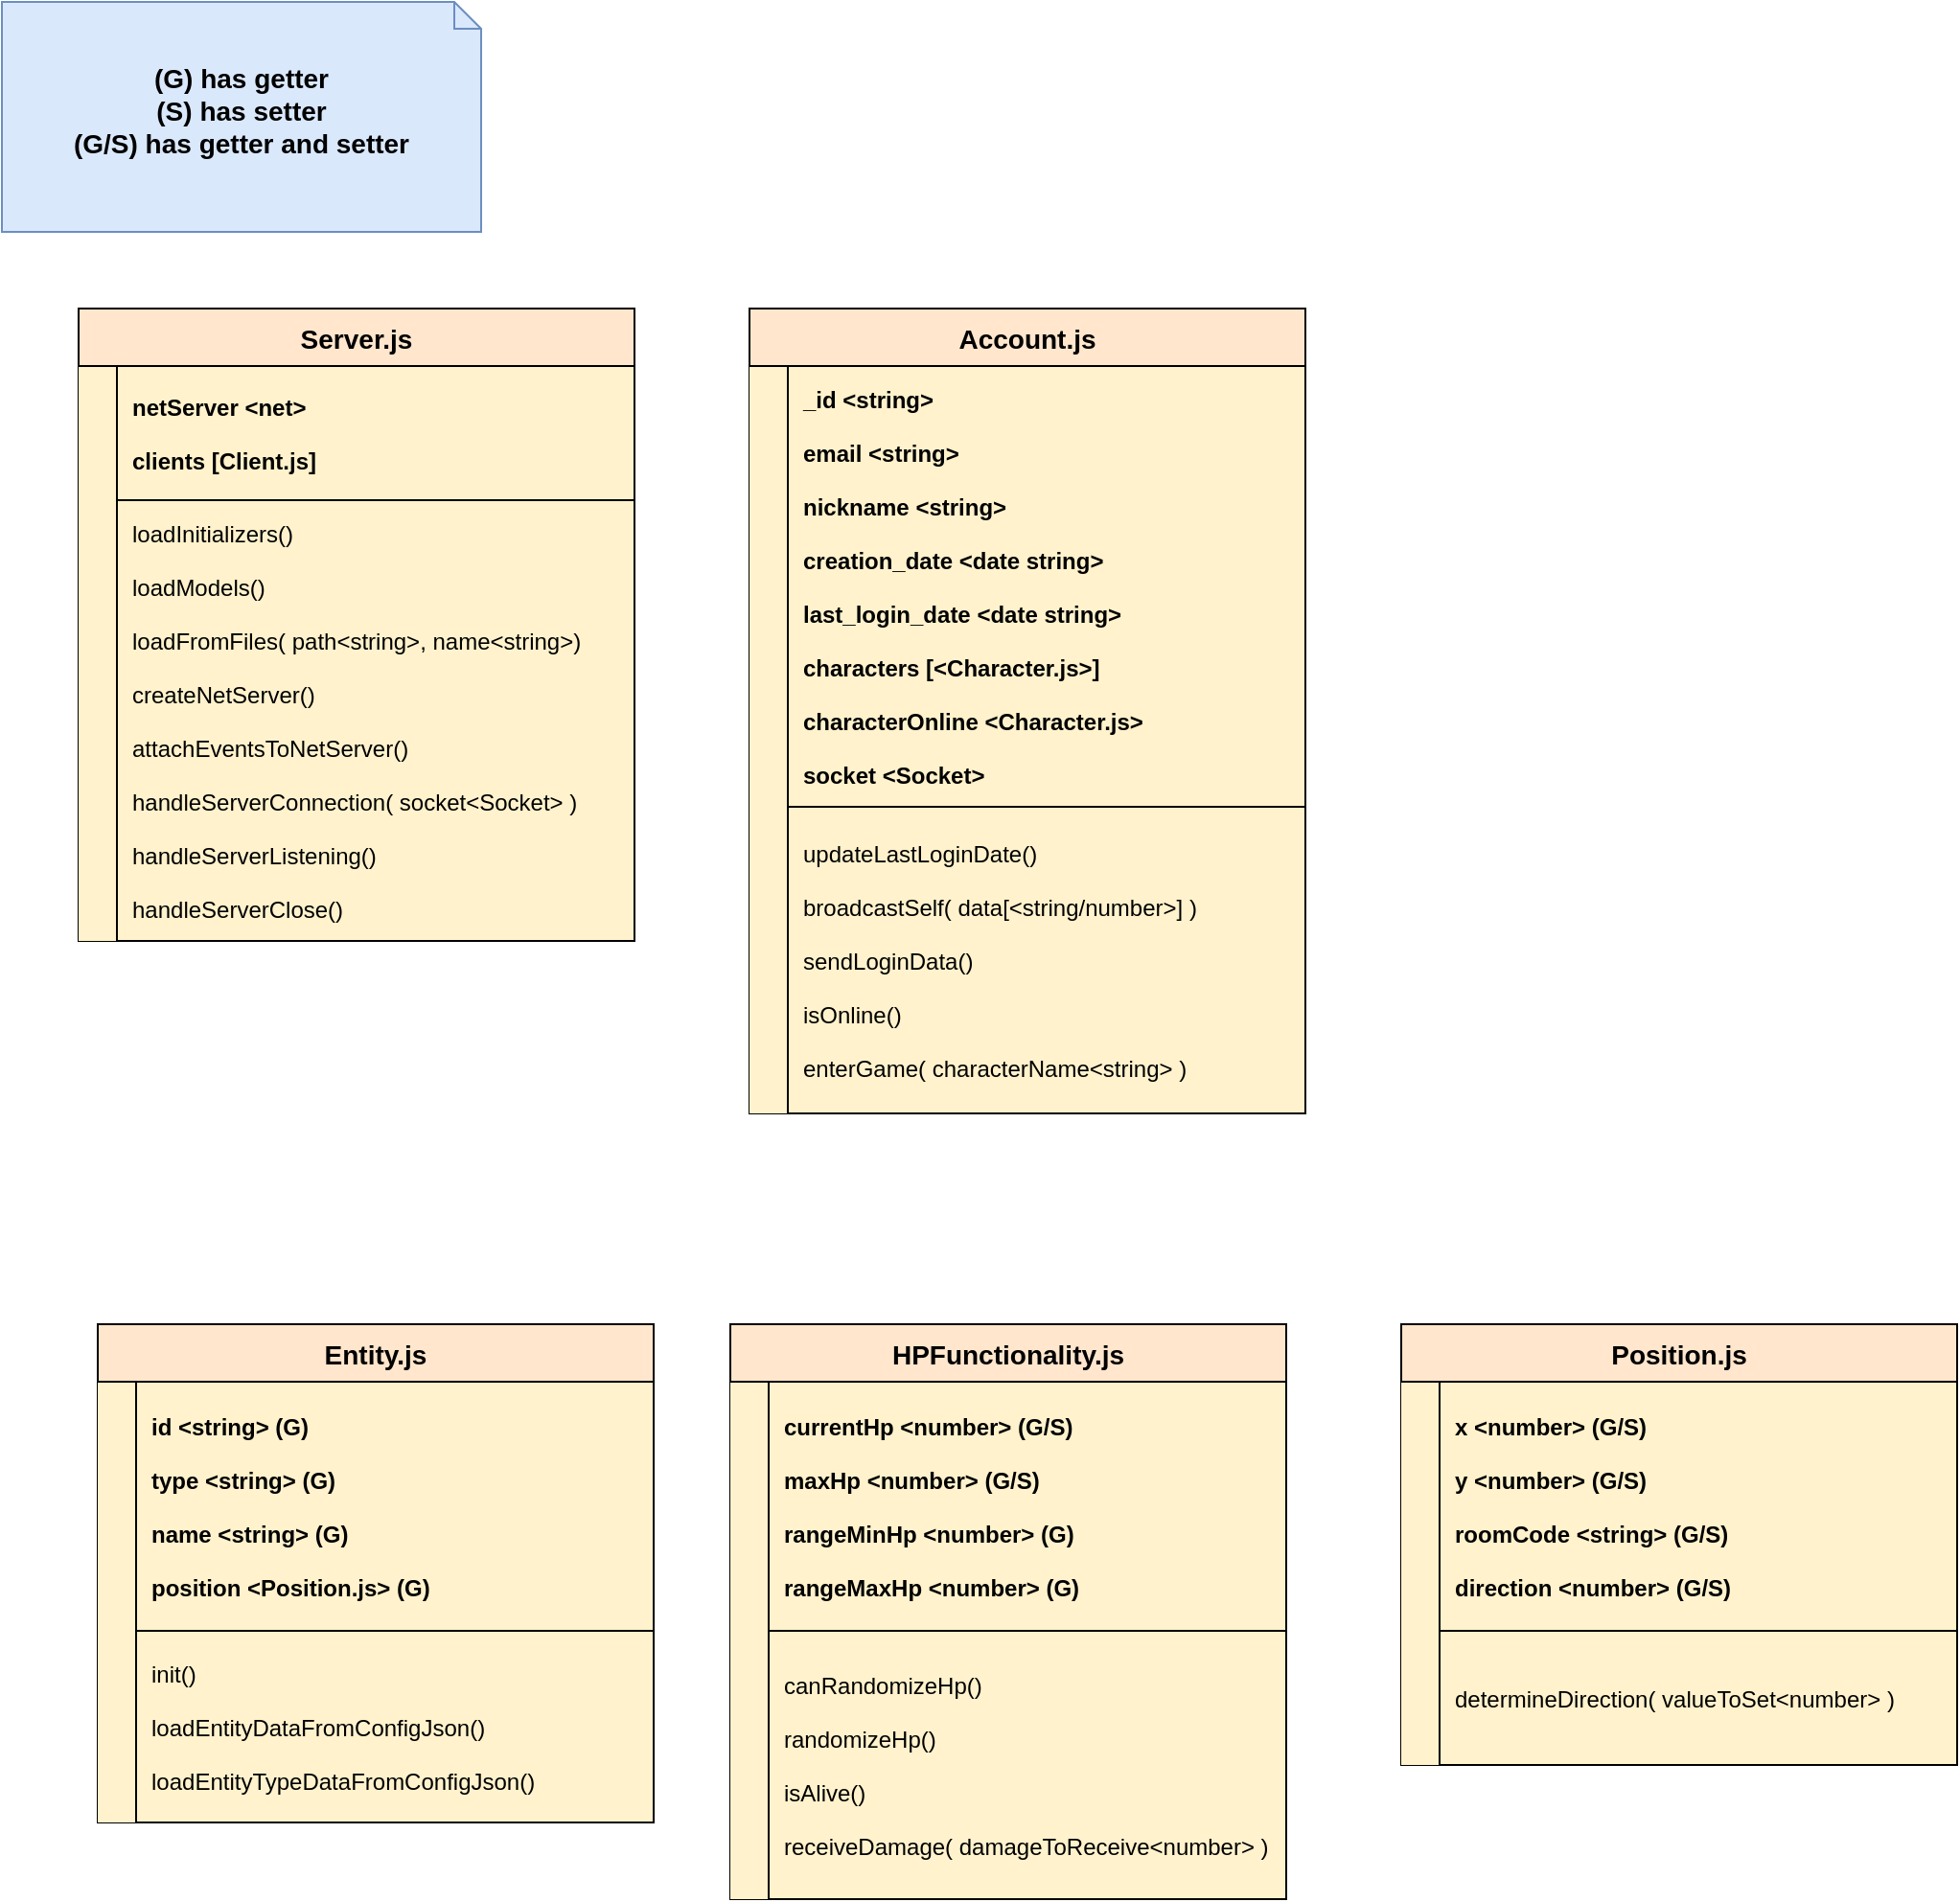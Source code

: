 <mxfile version="13.6.9" type="github">
  <diagram id="R2lEEEUBdFMjLlhIrx00" name="Page-1">
    <mxGraphModel dx="1185" dy="1770" grid="1" gridSize="10" guides="1" tooltips="1" connect="1" arrows="1" fold="1" page="1" pageScale="1" pageWidth="850" pageHeight="1100" math="0" shadow="0" extFonts="Permanent Marker^https://fonts.googleapis.com/css?family=Permanent+Marker">
      <root>
        <mxCell id="0" />
        <mxCell id="1" parent="0" />
        <mxCell id="RPHHAUqXZ-JlrHhD7i_y-42" value="(G) has getter&lt;br&gt;(S) has setter&lt;br&gt;(G/S) has getter and setter" style="shape=note;whiteSpace=wrap;html=1;size=14;verticalAlign=middle;align=center;spacingTop=-6;strokeColor=#6c8ebf;fillColor=#dae8fc;fontSize=14;fontStyle=1;fontColor=#000000;" parent="1" vertex="1">
          <mxGeometry x="40" y="-1050" width="250" height="120" as="geometry" />
        </mxCell>
        <mxCell id="RPHHAUqXZ-JlrHhD7i_y-13" value="Account.js" style="shape=table;startSize=30;container=1;collapsible=1;childLayout=tableLayout;fixedRows=1;rowLines=0;fontStyle=1;align=center;resizeLast=1;fillColor=#ffe6cc;fontSize=14;fontColor=#000000;strokeColor=#000000;" parent="1" vertex="1">
          <mxGeometry x="430" y="-890" width="290" height="420" as="geometry">
            <mxRectangle x="40" y="80" width="80" height="30" as="alternateBounds" />
          </mxGeometry>
        </mxCell>
        <mxCell id="RPHHAUqXZ-JlrHhD7i_y-14" value="" style="shape=partialRectangle;collapsible=0;dropTarget=0;pointerEvents=0;fillColor=none;points=[[0,0.5],[1,0.5]];portConstraint=eastwest;top=0;left=0;right=0;bottom=1;" parent="RPHHAUqXZ-JlrHhD7i_y-13" vertex="1">
          <mxGeometry y="30" width="290" height="230" as="geometry" />
        </mxCell>
        <mxCell id="RPHHAUqXZ-JlrHhD7i_y-15" value="" style="shape=partialRectangle;overflow=hidden;connectable=0;fillColor=#fff2cc;top=1;left=0;bottom=0;right=0;fontStyle=1;strokeColor=#000000;" parent="RPHHAUqXZ-JlrHhD7i_y-14" vertex="1">
          <mxGeometry width="20" height="230" as="geometry" />
        </mxCell>
        <mxCell id="RPHHAUqXZ-JlrHhD7i_y-16" value="_id &lt;string&gt;&#xa;&#xa;email &lt;string&gt;&#xa;&#xa;nickname &lt;string&gt;&#xa;&#xa;creation_date &lt;date string&gt;&#xa;&#xa;last_login_date &lt;date string&gt;&#xa;&#xa;characters [&lt;Character.js&gt;]&#xa;&#xa;characterOnline &lt;Character.js&gt;&#xa;&#xa;socket &lt;Socket&gt;" style="shape=partialRectangle;overflow=hidden;connectable=0;fillColor=#fff2cc;top=1;left=1;bottom=1;right=1;align=left;spacingLeft=6;fontStyle=1;fontColor=#000000;strokeColor=#000000;" parent="RPHHAUqXZ-JlrHhD7i_y-14" vertex="1">
          <mxGeometry x="20" width="270" height="230" as="geometry" />
        </mxCell>
        <mxCell id="RPHHAUqXZ-JlrHhD7i_y-17" value="" style="shape=partialRectangle;collapsible=0;dropTarget=0;pointerEvents=0;fillColor=none;points=[[0,0.5],[1,0.5]];portConstraint=eastwest;top=0;left=0;right=0;bottom=0;" parent="RPHHAUqXZ-JlrHhD7i_y-13" vertex="1">
          <mxGeometry y="260" width="290" height="160" as="geometry" />
        </mxCell>
        <mxCell id="RPHHAUqXZ-JlrHhD7i_y-18" value="" style="shape=partialRectangle;overflow=hidden;connectable=0;fillColor=#fff2cc;top=0;left=0;bottom=0;right=0;" parent="RPHHAUqXZ-JlrHhD7i_y-17" vertex="1">
          <mxGeometry width="20" height="160" as="geometry" />
        </mxCell>
        <mxCell id="RPHHAUqXZ-JlrHhD7i_y-19" value="updateLastLoginDate()&#xa;&#xa;broadcastSelf( data[&lt;string/number&gt;] )&#xa;&#xa;sendLoginData()&#xa;&#xa;isOnline()&#xa;&#xa;enterGame( characterName&lt;string&gt; )" style="shape=partialRectangle;overflow=hidden;connectable=0;fillColor=#fff2cc;top=1;left=1;bottom=1;right=1;align=left;spacingLeft=6;fontColor=#000000;strokeColor=#000000;" parent="RPHHAUqXZ-JlrHhD7i_y-17" vertex="1">
          <mxGeometry x="20" width="270" height="160" as="geometry" />
        </mxCell>
        <mxCell id="C-vyLk0tnHw3VtMMgP7b-23" value="Server.js" style="shape=table;startSize=30;container=1;collapsible=1;childLayout=tableLayout;fixedRows=1;rowLines=0;fontStyle=1;align=center;resizeLast=1;fillColor=#ffe6cc;fontSize=14;fontColor=#000000;strokeColor=#000000;" parent="1" vertex="1">
          <mxGeometry x="80" y="-890" width="290" height="330" as="geometry">
            <mxRectangle x="40" y="80" width="80" height="30" as="alternateBounds" />
          </mxGeometry>
        </mxCell>
        <mxCell id="C-vyLk0tnHw3VtMMgP7b-24" value="" style="shape=partialRectangle;collapsible=0;dropTarget=0;pointerEvents=0;fillColor=none;points=[[0,0.5],[1,0.5]];portConstraint=eastwest;top=0;left=0;right=0;bottom=1;" parent="C-vyLk0tnHw3VtMMgP7b-23" vertex="1">
          <mxGeometry y="30" width="290" height="70" as="geometry" />
        </mxCell>
        <mxCell id="C-vyLk0tnHw3VtMMgP7b-25" value="" style="shape=partialRectangle;overflow=hidden;connectable=0;fillColor=#fff2cc;top=1;left=0;bottom=0;right=0;fontStyle=1;strokeColor=#000000;" parent="C-vyLk0tnHw3VtMMgP7b-24" vertex="1">
          <mxGeometry width="20" height="70" as="geometry" />
        </mxCell>
        <mxCell id="C-vyLk0tnHw3VtMMgP7b-26" value="netServer &lt;net&gt;&#xa;&#xa;clients [Client.js]" style="shape=partialRectangle;overflow=hidden;connectable=0;fillColor=#fff2cc;top=1;left=1;bottom=1;right=1;align=left;spacingLeft=6;fontStyle=1;fontColor=#000000;strokeColor=#000000;" parent="C-vyLk0tnHw3VtMMgP7b-24" vertex="1">
          <mxGeometry x="20" width="270" height="70" as="geometry" />
        </mxCell>
        <mxCell id="C-vyLk0tnHw3VtMMgP7b-27" value="" style="shape=partialRectangle;collapsible=0;dropTarget=0;pointerEvents=0;fillColor=none;points=[[0,0.5],[1,0.5]];portConstraint=eastwest;top=0;left=0;right=0;bottom=0;" parent="C-vyLk0tnHw3VtMMgP7b-23" vertex="1">
          <mxGeometry y="100" width="290" height="230" as="geometry" />
        </mxCell>
        <mxCell id="C-vyLk0tnHw3VtMMgP7b-28" value="" style="shape=partialRectangle;overflow=hidden;connectable=0;fillColor=#fff2cc;top=0;left=0;bottom=0;right=0;" parent="C-vyLk0tnHw3VtMMgP7b-27" vertex="1">
          <mxGeometry width="20" height="230" as="geometry" />
        </mxCell>
        <mxCell id="C-vyLk0tnHw3VtMMgP7b-29" value="loadInitializers()&#xa;&#xa;loadModels()&#xa;&#xa;loadFromFiles( path&lt;string&gt;, name&lt;string&gt;)&#xa;&#xa;createNetServer()&#xa;&#xa;attachEventsToNetServer()&#xa;&#xa;handleServerConnection( socket&lt;Socket&gt; )&#xa;&#xa;handleServerListening()&#xa;&#xa;handleServerClose()" style="shape=partialRectangle;overflow=hidden;connectable=0;fillColor=#fff2cc;top=1;left=1;bottom=1;right=1;align=left;spacingLeft=6;fontColor=#000000;strokeColor=#000000;" parent="C-vyLk0tnHw3VtMMgP7b-27" vertex="1">
          <mxGeometry x="20" width="270" height="230" as="geometry" />
        </mxCell>
        <mxCell id="RPHHAUqXZ-JlrHhD7i_y-27" value="Entity.js" style="shape=table;startSize=30;container=1;collapsible=1;childLayout=tableLayout;fixedRows=1;rowLines=0;fontStyle=1;align=center;resizeLast=1;fillColor=#ffe6cc;fontSize=14;strokeColor=#000000;fontColor=#000000;" parent="1" vertex="1">
          <mxGeometry x="90" y="-360" width="290" height="260" as="geometry">
            <mxRectangle x="40" y="80" width="80" height="30" as="alternateBounds" />
          </mxGeometry>
        </mxCell>
        <mxCell id="RPHHAUqXZ-JlrHhD7i_y-28" value="" style="shape=partialRectangle;collapsible=0;dropTarget=0;pointerEvents=0;fillColor=none;points=[[0,0.5],[1,0.5]];portConstraint=eastwest;top=0;left=0;right=0;bottom=1;" parent="RPHHAUqXZ-JlrHhD7i_y-27" vertex="1">
          <mxGeometry y="30" width="290" height="130" as="geometry" />
        </mxCell>
        <mxCell id="RPHHAUqXZ-JlrHhD7i_y-29" value="" style="shape=partialRectangle;overflow=hidden;connectable=0;fillColor=#fff2cc;top=1;left=0;bottom=0;right=0;fontStyle=1;strokeColor=#000000;" parent="RPHHAUqXZ-JlrHhD7i_y-28" vertex="1">
          <mxGeometry width="20" height="130" as="geometry" />
        </mxCell>
        <mxCell id="RPHHAUqXZ-JlrHhD7i_y-30" value="id &lt;string&gt; (G)&#xa;&#xa;type &lt;string&gt; (G)&#xa;&#xa;name &lt;string&gt; (G)&#xa;&#xa;position &lt;Position.js&gt; (G)" style="shape=partialRectangle;overflow=hidden;connectable=0;fillColor=#fff2cc;top=1;left=1;bottom=1;right=1;align=left;spacingLeft=6;fontStyle=1;fontColor=#000000;strokeColor=#000000;" parent="RPHHAUqXZ-JlrHhD7i_y-28" vertex="1">
          <mxGeometry x="20" width="270" height="130" as="geometry" />
        </mxCell>
        <mxCell id="RPHHAUqXZ-JlrHhD7i_y-31" value="" style="shape=partialRectangle;collapsible=0;dropTarget=0;pointerEvents=0;fillColor=none;points=[[0,0.5],[1,0.5]];portConstraint=eastwest;top=0;left=0;right=0;bottom=0;" parent="RPHHAUqXZ-JlrHhD7i_y-27" vertex="1">
          <mxGeometry y="160" width="290" height="100" as="geometry" />
        </mxCell>
        <mxCell id="RPHHAUqXZ-JlrHhD7i_y-32" value="" style="shape=partialRectangle;overflow=hidden;connectable=0;fillColor=#fff2cc;top=0;left=0;bottom=0;right=0;" parent="RPHHAUqXZ-JlrHhD7i_y-31" vertex="1">
          <mxGeometry width="20" height="100" as="geometry" />
        </mxCell>
        <mxCell id="RPHHAUqXZ-JlrHhD7i_y-33" value="init()&#xa;&#xa;loadEntityDataFromConfigJson()&#xa;&#xa;loadEntityTypeDataFromConfigJson()" style="shape=partialRectangle;overflow=hidden;connectable=0;fillColor=#fff2cc;top=1;left=1;bottom=1;right=1;align=left;spacingLeft=6;fontColor=#000000;strokeColor=#000000;" parent="RPHHAUqXZ-JlrHhD7i_y-31" vertex="1">
          <mxGeometry x="20" width="270" height="100" as="geometry" />
        </mxCell>
        <mxCell id="RPHHAUqXZ-JlrHhD7i_y-34" value="HPFunctionality.js" style="shape=table;startSize=30;container=1;collapsible=1;childLayout=tableLayout;fixedRows=1;rowLines=0;fontStyle=1;align=center;resizeLast=1;fillColor=#ffe6cc;fontSize=14;strokeColor=#000000;fontColor=#000000;" parent="1" vertex="1">
          <mxGeometry x="420" y="-360" width="290" height="300" as="geometry">
            <mxRectangle x="40" y="80" width="80" height="30" as="alternateBounds" />
          </mxGeometry>
        </mxCell>
        <mxCell id="RPHHAUqXZ-JlrHhD7i_y-35" value="" style="shape=partialRectangle;collapsible=0;dropTarget=0;pointerEvents=0;fillColor=none;points=[[0,0.5],[1,0.5]];portConstraint=eastwest;top=0;left=0;right=0;bottom=1;" parent="RPHHAUqXZ-JlrHhD7i_y-34" vertex="1">
          <mxGeometry y="30" width="290" height="130" as="geometry" />
        </mxCell>
        <mxCell id="RPHHAUqXZ-JlrHhD7i_y-36" value="" style="shape=partialRectangle;overflow=hidden;connectable=0;fillColor=#fff2cc;top=1;left=0;bottom=0;right=0;fontStyle=1;strokeColor=#000000;" parent="RPHHAUqXZ-JlrHhD7i_y-35" vertex="1">
          <mxGeometry width="20" height="130" as="geometry" />
        </mxCell>
        <mxCell id="RPHHAUqXZ-JlrHhD7i_y-37" value="currentHp &lt;number&gt; (G/S)&#xa;&#xa;maxHp &lt;number&gt; (G/S)&#xa;&#xa;rangeMinHp &lt;number&gt; (G)&#xa;&#xa;rangeMaxHp &lt;number&gt; (G)" style="shape=partialRectangle;overflow=hidden;connectable=0;fillColor=#fff2cc;top=1;left=1;bottom=1;right=1;align=left;spacingLeft=6;fontStyle=1;fontColor=#000000;strokeColor=#000000;" parent="RPHHAUqXZ-JlrHhD7i_y-35" vertex="1">
          <mxGeometry x="20" width="270" height="130" as="geometry" />
        </mxCell>
        <mxCell id="RPHHAUqXZ-JlrHhD7i_y-38" value="" style="shape=partialRectangle;collapsible=0;dropTarget=0;pointerEvents=0;fillColor=none;points=[[0,0.5],[1,0.5]];portConstraint=eastwest;top=0;left=0;right=0;bottom=0;" parent="RPHHAUqXZ-JlrHhD7i_y-34" vertex="1">
          <mxGeometry y="160" width="290" height="140" as="geometry" />
        </mxCell>
        <mxCell id="RPHHAUqXZ-JlrHhD7i_y-39" value="" style="shape=partialRectangle;overflow=hidden;connectable=0;fillColor=#fff2cc;top=0;left=0;bottom=0;right=0;" parent="RPHHAUqXZ-JlrHhD7i_y-38" vertex="1">
          <mxGeometry width="20" height="140" as="geometry" />
        </mxCell>
        <mxCell id="RPHHAUqXZ-JlrHhD7i_y-40" value="canRandomizeHp()&#xa;&#xa;randomizeHp()&#xa;&#xa;isAlive()&#xa;&#xa;receiveDamage( damageToReceive&lt;number&gt; )" style="shape=partialRectangle;overflow=hidden;connectable=0;fillColor=#fff2cc;top=1;left=1;bottom=1;right=1;align=left;spacingLeft=6;fontColor=#000000;strokeColor=#000000;" parent="RPHHAUqXZ-JlrHhD7i_y-38" vertex="1">
          <mxGeometry x="20" width="270" height="140" as="geometry" />
        </mxCell>
        <mxCell id="u5gvoZnwLGpW4CmPaw9T-7" value="Position.js" style="shape=table;startSize=30;container=1;collapsible=1;childLayout=tableLayout;fixedRows=1;rowLines=0;fontStyle=1;align=center;resizeLast=1;fillColor=#ffe6cc;fontSize=14;strokeColor=#000000;fontColor=#000000;" vertex="1" parent="1">
          <mxGeometry x="770" y="-360" width="290" height="230" as="geometry">
            <mxRectangle x="770" y="-360" width="80" height="30" as="alternateBounds" />
          </mxGeometry>
        </mxCell>
        <mxCell id="u5gvoZnwLGpW4CmPaw9T-8" value="" style="shape=partialRectangle;collapsible=0;dropTarget=0;pointerEvents=0;fillColor=none;points=[[0,0.5],[1,0.5]];portConstraint=eastwest;top=0;left=0;right=0;bottom=1;" vertex="1" parent="u5gvoZnwLGpW4CmPaw9T-7">
          <mxGeometry y="30" width="290" height="130" as="geometry" />
        </mxCell>
        <mxCell id="u5gvoZnwLGpW4CmPaw9T-9" value="" style="shape=partialRectangle;overflow=hidden;connectable=0;fillColor=#fff2cc;top=1;left=0;bottom=0;right=0;fontStyle=1;strokeColor=#000000;" vertex="1" parent="u5gvoZnwLGpW4CmPaw9T-8">
          <mxGeometry width="20" height="130" as="geometry" />
        </mxCell>
        <mxCell id="u5gvoZnwLGpW4CmPaw9T-10" value="x &lt;number&gt; (G/S)&#xa;&#xa;y &lt;number&gt; (G/S)&#xa;&#xa;roomCode &lt;string&gt; (G/S)&#xa;&#xa;direction &lt;number&gt; (G/S)" style="shape=partialRectangle;overflow=hidden;connectable=0;fillColor=#fff2cc;top=1;left=1;bottom=1;right=1;align=left;spacingLeft=6;fontStyle=1;fontColor=#000000;strokeColor=#000000;" vertex="1" parent="u5gvoZnwLGpW4CmPaw9T-8">
          <mxGeometry x="20" width="270" height="130" as="geometry" />
        </mxCell>
        <mxCell id="u5gvoZnwLGpW4CmPaw9T-11" value="" style="shape=partialRectangle;collapsible=0;dropTarget=0;pointerEvents=0;fillColor=none;points=[[0,0.5],[1,0.5]];portConstraint=eastwest;top=0;left=0;right=0;bottom=0;" vertex="1" parent="u5gvoZnwLGpW4CmPaw9T-7">
          <mxGeometry y="160" width="290" height="70" as="geometry" />
        </mxCell>
        <mxCell id="u5gvoZnwLGpW4CmPaw9T-12" value="" style="shape=partialRectangle;overflow=hidden;connectable=0;fillColor=#fff2cc;top=0;left=0;bottom=0;right=0;" vertex="1" parent="u5gvoZnwLGpW4CmPaw9T-11">
          <mxGeometry width="20" height="70" as="geometry" />
        </mxCell>
        <mxCell id="u5gvoZnwLGpW4CmPaw9T-13" value="determineDirection( valueToSet&lt;number&gt; )" style="shape=partialRectangle;overflow=hidden;connectable=0;fillColor=#fff2cc;top=1;left=1;bottom=1;right=1;align=left;spacingLeft=6;fontColor=#000000;strokeColor=#000000;" vertex="1" parent="u5gvoZnwLGpW4CmPaw9T-11">
          <mxGeometry x="20" width="270" height="70" as="geometry" />
        </mxCell>
      </root>
    </mxGraphModel>
  </diagram>
</mxfile>
